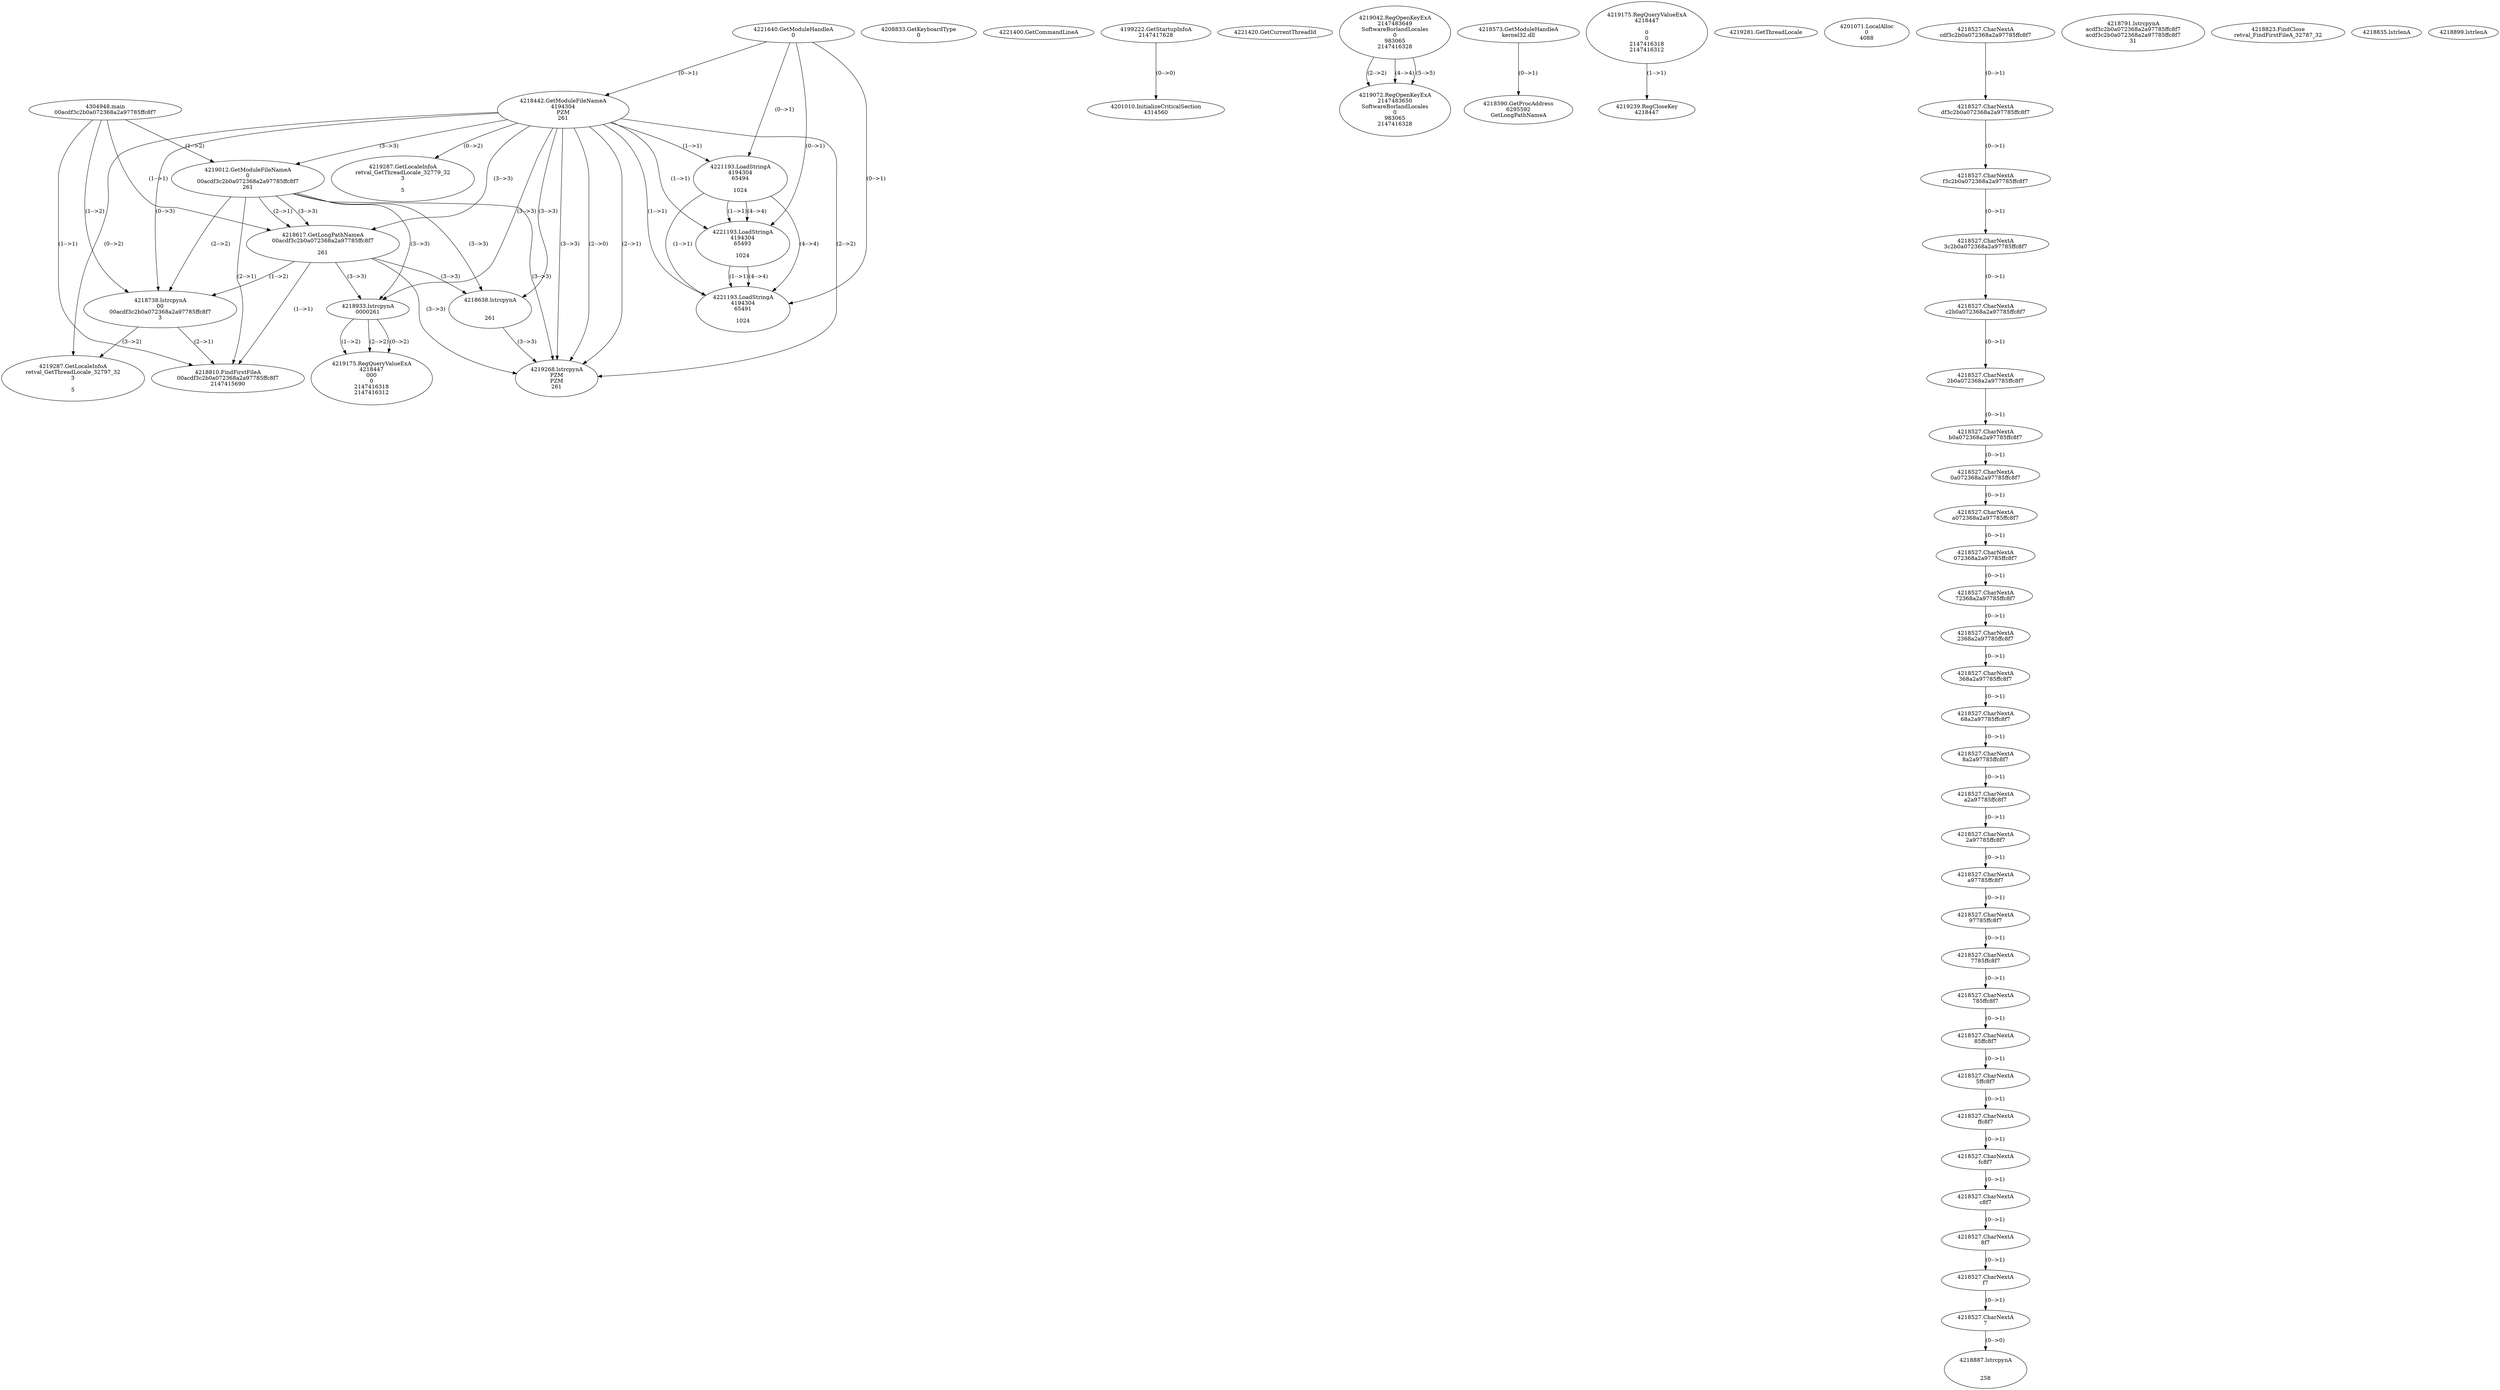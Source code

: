 // Global SCDG with merge call
digraph {
	0 [label="4304948.main
00acdf3c2b0a072368a2a97785ffc8f7"]
	1 [label="4221640.GetModuleHandleA
0"]
	2 [label="4208833.GetKeyboardType
0"]
	3 [label="4221400.GetCommandLineA
"]
	4 [label="4199222.GetStartupInfoA
2147417628"]
	5 [label="4221420.GetCurrentThreadId
"]
	6 [label="4218442.GetModuleFileNameA
4194304
PZM
261"]
	1 -> 6 [label="(0-->1)"]
	7 [label="4219012.GetModuleFileNameA
0
00acdf3c2b0a072368a2a97785ffc8f7
261"]
	0 -> 7 [label="(1-->2)"]
	6 -> 7 [label="(3-->3)"]
	8 [label="4219042.RegOpenKeyExA
2147483649
Software\Borland\Locales
0
983065
2147416328"]
	9 [label="4218573.GetModuleHandleA
kernel32.dll"]
	10 [label="4218590.GetProcAddress
6295592
GetLongPathNameA"]
	9 -> 10 [label="(0-->1)"]
	11 [label="4218617.GetLongPathNameA
00acdf3c2b0a072368a2a97785ffc8f7

261"]
	0 -> 11 [label="(1-->1)"]
	7 -> 11 [label="(2-->1)"]
	6 -> 11 [label="(3-->3)"]
	7 -> 11 [label="(3-->3)"]
	12 [label="4218638.lstrcpynA


261"]
	6 -> 12 [label="(3-->3)"]
	7 -> 12 [label="(3-->3)"]
	11 -> 12 [label="(3-->3)"]
	13 [label="4219175.RegQueryValueExA
4218447

0
0
2147416318
2147416312"]
	14 [label="4219239.RegCloseKey
4218447"]
	13 -> 14 [label="(1-->1)"]
	15 [label="4219268.lstrcpynA
PZM
PZM
261"]
	6 -> 15 [label="(2-->1)"]
	6 -> 15 [label="(2-->2)"]
	6 -> 15 [label="(3-->3)"]
	7 -> 15 [label="(3-->3)"]
	11 -> 15 [label="(3-->3)"]
	12 -> 15 [label="(3-->3)"]
	6 -> 15 [label="(2-->0)"]
	16 [label="4219281.GetThreadLocale
"]
	17 [label="4219287.GetLocaleInfoA
retval_GetThreadLocale_32779_32
3

5"]
	6 -> 17 [label="(0-->2)"]
	18 [label="4221193.LoadStringA
4194304
65494

1024"]
	1 -> 18 [label="(0-->1)"]
	6 -> 18 [label="(1-->1)"]
	19 [label="4221193.LoadStringA
4194304
65493

1024"]
	1 -> 19 [label="(0-->1)"]
	6 -> 19 [label="(1-->1)"]
	18 -> 19 [label="(1-->1)"]
	18 -> 19 [label="(4-->4)"]
	20 [label="4221193.LoadStringA
4194304
65491

1024"]
	1 -> 20 [label="(0-->1)"]
	6 -> 20 [label="(1-->1)"]
	18 -> 20 [label="(1-->1)"]
	19 -> 20 [label="(1-->1)"]
	18 -> 20 [label="(4-->4)"]
	19 -> 20 [label="(4-->4)"]
	21 [label="4201010.InitializeCriticalSection
4314560"]
	4 -> 21 [label="(0-->0)"]
	22 [label="4201071.LocalAlloc
0
4088"]
	23 [label="4219072.RegOpenKeyExA
2147483650
Software\Borland\Locales
0
983065
2147416328"]
	8 -> 23 [label="(2-->2)"]
	8 -> 23 [label="(4-->4)"]
	8 -> 23 [label="(5-->5)"]
	24 [label="4218738.lstrcpynA
00
00acdf3c2b0a072368a2a97785ffc8f7
3"]
	0 -> 24 [label="(1-->2)"]
	7 -> 24 [label="(2-->2)"]
	11 -> 24 [label="(1-->2)"]
	6 -> 24 [label="(0-->3)"]
	25 [label="4218527.CharNextA
cdf3c2b0a072368a2a97785ffc8f7"]
	26 [label="4218527.CharNextA
df3c2b0a072368a2a97785ffc8f7"]
	25 -> 26 [label="(0-->1)"]
	27 [label="4218527.CharNextA
f3c2b0a072368a2a97785ffc8f7"]
	26 -> 27 [label="(0-->1)"]
	28 [label="4218527.CharNextA
3c2b0a072368a2a97785ffc8f7"]
	27 -> 28 [label="(0-->1)"]
	29 [label="4218527.CharNextA
c2b0a072368a2a97785ffc8f7"]
	28 -> 29 [label="(0-->1)"]
	30 [label="4218527.CharNextA
2b0a072368a2a97785ffc8f7"]
	29 -> 30 [label="(0-->1)"]
	31 [label="4218527.CharNextA
b0a072368a2a97785ffc8f7"]
	30 -> 31 [label="(0-->1)"]
	32 [label="4218527.CharNextA
0a072368a2a97785ffc8f7"]
	31 -> 32 [label="(0-->1)"]
	33 [label="4218527.CharNextA
a072368a2a97785ffc8f7"]
	32 -> 33 [label="(0-->1)"]
	34 [label="4218527.CharNextA
072368a2a97785ffc8f7"]
	33 -> 34 [label="(0-->1)"]
	35 [label="4218527.CharNextA
72368a2a97785ffc8f7"]
	34 -> 35 [label="(0-->1)"]
	36 [label="4218527.CharNextA
2368a2a97785ffc8f7"]
	35 -> 36 [label="(0-->1)"]
	37 [label="4218527.CharNextA
368a2a97785ffc8f7"]
	36 -> 37 [label="(0-->1)"]
	38 [label="4218527.CharNextA
68a2a97785ffc8f7"]
	37 -> 38 [label="(0-->1)"]
	39 [label="4218527.CharNextA
8a2a97785ffc8f7"]
	38 -> 39 [label="(0-->1)"]
	40 [label="4218527.CharNextA
a2a97785ffc8f7"]
	39 -> 40 [label="(0-->1)"]
	41 [label="4218527.CharNextA
2a97785ffc8f7"]
	40 -> 41 [label="(0-->1)"]
	42 [label="4218527.CharNextA
a97785ffc8f7"]
	41 -> 42 [label="(0-->1)"]
	43 [label="4218527.CharNextA
97785ffc8f7"]
	42 -> 43 [label="(0-->1)"]
	44 [label="4218527.CharNextA
7785ffc8f7"]
	43 -> 44 [label="(0-->1)"]
	45 [label="4218527.CharNextA
785ffc8f7"]
	44 -> 45 [label="(0-->1)"]
	46 [label="4218527.CharNextA
85ffc8f7"]
	45 -> 46 [label="(0-->1)"]
	47 [label="4218527.CharNextA
5ffc8f7"]
	46 -> 47 [label="(0-->1)"]
	48 [label="4218527.CharNextA
ffc8f7"]
	47 -> 48 [label="(0-->1)"]
	49 [label="4218527.CharNextA
fc8f7"]
	48 -> 49 [label="(0-->1)"]
	50 [label="4218527.CharNextA
c8f7"]
	49 -> 50 [label="(0-->1)"]
	51 [label="4218527.CharNextA
8f7"]
	50 -> 51 [label="(0-->1)"]
	52 [label="4218527.CharNextA
f7"]
	51 -> 52 [label="(0-->1)"]
	53 [label="4218527.CharNextA
7"]
	52 -> 53 [label="(0-->1)"]
	54 [label="4218791.lstrcpynA
acdf3c2b0a072368a2a97785ffc8f7
acdf3c2b0a072368a2a97785ffc8f7
31"]
	55 [label="4218810.FindFirstFileA
00acdf3c2b0a072368a2a97785ffc8f7
2147415690"]
	0 -> 55 [label="(1-->1)"]
	7 -> 55 [label="(2-->1)"]
	11 -> 55 [label="(1-->1)"]
	24 -> 55 [label="(2-->1)"]
	56 [label="4218823.FindClose
retval_FindFirstFileA_32787_32"]
	57 [label="4218835.lstrlenA
"]
	58 [label="4218887.lstrcpynA


258"]
	53 -> 58 [label="(0-->0)"]
	59 [label="4218899.lstrlenA
"]
	60 [label="4218933.lstrcpynA
00\
00\
261"]
	6 -> 60 [label="(3-->3)"]
	7 -> 60 [label="(3-->3)"]
	11 -> 60 [label="(3-->3)"]
	61 [label="4219175.RegQueryValueExA
4218447
00\
0
0
2147416318
2147416312"]
	60 -> 61 [label="(1-->2)"]
	60 -> 61 [label="(2-->2)"]
	60 -> 61 [label="(0-->2)"]
	62 [label="4219287.GetLocaleInfoA
retval_GetThreadLocale_32797_32
3

5"]
	6 -> 62 [label="(0-->2)"]
	24 -> 62 [label="(3-->2)"]
}
